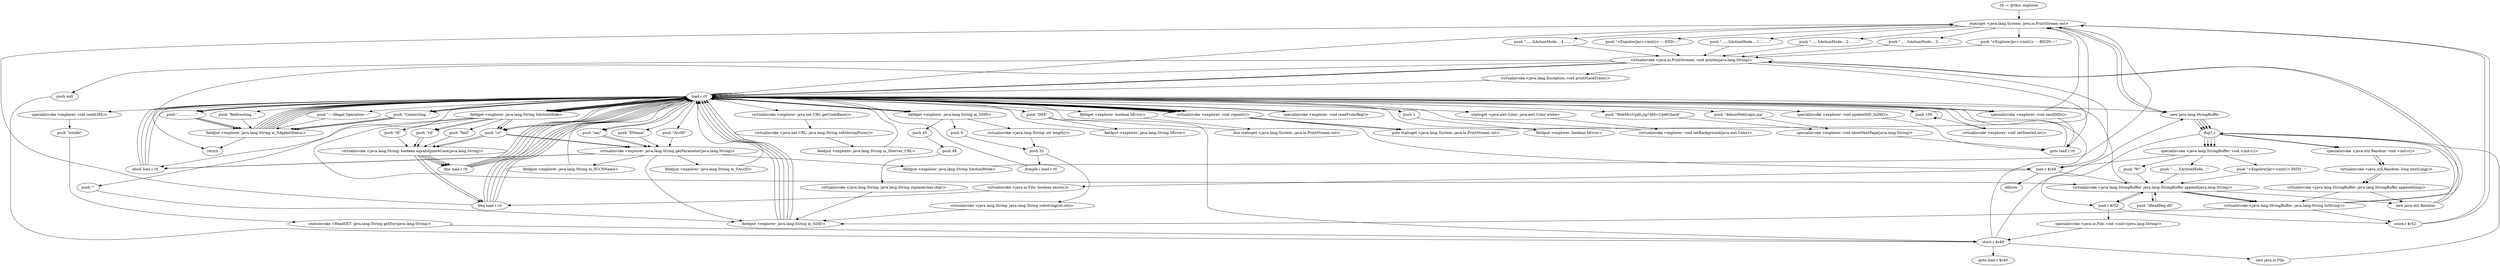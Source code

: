 digraph "" {
    "r0 := @this: explorer"
    "staticget <java.lang.System: java.io.PrintStream out>"
    "r0 := @this: explorer"->"staticget <java.lang.System: java.io.PrintStream out>";
    "push \"<ExplorerJar><init()> ----BIGIN----\""
    "staticget <java.lang.System: java.io.PrintStream out>"->"push \"<ExplorerJar><init()> ----BIGIN----\"";
    "virtualinvoke <java.io.PrintStream: void println(java.lang.String)>"
    "push \"<ExplorerJar><init()> ----BIGIN----\""->"virtualinvoke <java.io.PrintStream: void println(java.lang.String)>";
    "load.r r0"
    "virtualinvoke <java.io.PrintStream: void println(java.lang.String)>"->"load.r r0";
    "push \"Redirecting...\""
    "load.r r0"->"push \"Redirecting...\"";
    "fieldput <explorer: java.lang.String m_SAppletStatus>"
    "push \"Redirecting...\""->"fieldput <explorer: java.lang.String m_SAppletStatus>";
    "fieldput <explorer: java.lang.String m_SAppletStatus>"->"load.r r0";
    "load.r r0"->"load.r r0";
    "virtualinvoke <explorer: java.net.URL getCodeBase()>"
    "load.r r0"->"virtualinvoke <explorer: java.net.URL getCodeBase()>";
    "virtualinvoke <java.net.URL: java.lang.String toExternalForm()>"
    "virtualinvoke <explorer: java.net.URL getCodeBase()>"->"virtualinvoke <java.net.URL: java.lang.String toExternalForm()>";
    "fieldput <explorer: java.lang.String m_SServer_URL>"
    "virtualinvoke <java.net.URL: java.lang.String toExternalForm()>"->"fieldput <explorer: java.lang.String m_SServer_URL>";
    "fieldput <explorer: java.lang.String m_SServer_URL>"->"load.r r0";
    "staticget <java.awt.Color: java.awt.Color white>"
    "load.r r0"->"staticget <java.awt.Color: java.awt.Color white>";
    "virtualinvoke <explorer: void setBackground(java.awt.Color)>"
    "staticget <java.awt.Color: java.awt.Color white>"->"virtualinvoke <explorer: void setBackground(java.awt.Color)>";
    "virtualinvoke <explorer: void setBackground(java.awt.Color)>"->"load.r r0";
    "push 100"
    "load.r r0"->"push 100";
    "push 100"->"push 100";
    "virtualinvoke <explorer: void setSize(int,int)>"
    "push 100"->"virtualinvoke <explorer: void setSize(int,int)>";
    "virtualinvoke <explorer: void setSize(int,int)>"->"load.r r0";
    "push \"am\""
    "load.r r0"->"push \"am\"";
    "virtualinvoke <explorer: java.lang.String getParameter(java.lang.String)>"
    "push \"am\""->"virtualinvoke <explorer: java.lang.String getParameter(java.lang.String)>";
    "ifnull load.r r0"
    "virtualinvoke <explorer: java.lang.String getParameter(java.lang.String)>"->"ifnull load.r r0";
    "ifnull load.r r0"->"load.r r0";
    "load.r r0"->"load.r r0";
    "load.r r0"->"push \"am\"";
    "push \"am\""->"virtualinvoke <explorer: java.lang.String getParameter(java.lang.String)>";
    "fieldput <explorer: java.lang.String SActionMode>"
    "virtualinvoke <explorer: java.lang.String getParameter(java.lang.String)>"->"fieldput <explorer: java.lang.String SActionMode>";
    "fieldput <explorer: java.lang.String SActionMode>"->"staticget <java.lang.System: java.io.PrintStream out>";
    "new java.lang.StringBuffer"
    "staticget <java.lang.System: java.io.PrintStream out>"->"new java.lang.StringBuffer";
    "dup1.r"
    "new java.lang.StringBuffer"->"dup1.r";
    "specialinvoke <java.lang.StringBuffer: void <init>()>"
    "dup1.r"->"specialinvoke <java.lang.StringBuffer: void <init>()>";
    "push \"......SActionMode....\""
    "specialinvoke <java.lang.StringBuffer: void <init>()>"->"push \"......SActionMode....\"";
    "virtualinvoke <java.lang.StringBuffer: java.lang.StringBuffer append(java.lang.String)>"
    "push \"......SActionMode....\""->"virtualinvoke <java.lang.StringBuffer: java.lang.StringBuffer append(java.lang.String)>";
    "virtualinvoke <java.lang.StringBuffer: java.lang.StringBuffer append(java.lang.String)>"->"load.r r0";
    "fieldget <explorer: java.lang.String SActionMode>"
    "load.r r0"->"fieldget <explorer: java.lang.String SActionMode>";
    "fieldget <explorer: java.lang.String SActionMode>"->"virtualinvoke <java.lang.StringBuffer: java.lang.StringBuffer append(java.lang.String)>";
    "virtualinvoke <java.lang.StringBuffer: java.lang.String toString()>"
    "virtualinvoke <java.lang.StringBuffer: java.lang.StringBuffer append(java.lang.String)>"->"virtualinvoke <java.lang.StringBuffer: java.lang.String toString()>";
    "virtualinvoke <java.lang.StringBuffer: java.lang.String toString()>"->"virtualinvoke <java.io.PrintStream: void println(java.lang.String)>";
    "virtualinvoke <java.io.PrintStream: void println(java.lang.String)>"->"load.r r0";
    "load.r r0"->"fieldget <explorer: java.lang.String SActionMode>";
    "fieldget <explorer: java.lang.String SActionMode>"->"ifnull load.r r0";
    "ifnull load.r r0"->"load.r r0";
    "load.r r0"->"fieldget <explorer: java.lang.String SActionMode>";
    "push \"cr\""
    "fieldget <explorer: java.lang.String SActionMode>"->"push \"cr\"";
    "virtualinvoke <java.lang.String: boolean equalsIgnoreCase(java.lang.String)>"
    "push \"cr\""->"virtualinvoke <java.lang.String: boolean equalsIgnoreCase(java.lang.String)>";
    "ifne load.r r0"
    "virtualinvoke <java.lang.String: boolean equalsIgnoreCase(java.lang.String)>"->"ifne load.r r0";
    "ifne load.r r0"->"load.r r0";
    "load.r r0"->"fieldget <explorer: java.lang.String SActionMode>";
    "push \"dl\""
    "fieldget <explorer: java.lang.String SActionMode>"->"push \"dl\"";
    "push \"dl\""->"virtualinvoke <java.lang.String: boolean equalsIgnoreCase(java.lang.String)>";
    "virtualinvoke <java.lang.String: boolean equalsIgnoreCase(java.lang.String)>"->"ifne load.r r0";
    "ifne load.r r0"->"load.r r0";
    "load.r r0"->"fieldget <explorer: java.lang.String SActionMode>";
    "push \"rd\""
    "fieldget <explorer: java.lang.String SActionMode>"->"push \"rd\"";
    "push \"rd\""->"virtualinvoke <java.lang.String: boolean equalsIgnoreCase(java.lang.String)>";
    "virtualinvoke <java.lang.String: boolean equalsIgnoreCase(java.lang.String)>"->"ifne load.r r0";
    "ifne load.r r0"->"load.r r0";
    "push \"----Illegal Operation----\""
    "load.r r0"->"push \"----Illegal Operation----\"";
    "push \"----Illegal Operation----\""->"fieldput <explorer: java.lang.String m_SAppletStatus>";
    "return"
    "fieldput <explorer: java.lang.String m_SAppletStatus>"->"return";
    "ifne load.r r0"->"load.r r0";
    "fieldget <explorer: boolean bError>"
    "load.r r0"->"fieldget <explorer: boolean bError>";
    "ifne staticget <java.lang.System: java.io.PrintStream out>"
    "fieldget <explorer: boolean bError>"->"ifne staticget <java.lang.System: java.io.PrintStream out>";
    "ifne staticget <java.lang.System: java.io.PrintStream out>"->"load.r r0";
    "load.r r0"->"staticget <java.lang.System: java.io.PrintStream out>";
    "push \"......SActionMode....4.........\""
    "staticget <java.lang.System: java.io.PrintStream out>"->"push \"......SActionMode....4.........\"";
    "push \"......SActionMode....4.........\""->"virtualinvoke <java.io.PrintStream: void println(java.lang.String)>";
    "virtualinvoke <java.lang.Exception: void printStackTrace()>"
    "virtualinvoke <java.io.PrintStream: void println(java.lang.String)>"->"virtualinvoke <java.lang.Exception: void printStackTrace()>";
    "virtualinvoke <java.lang.Exception: void printStackTrace()>"->"load.r r0";
    "push 1"
    "load.r r0"->"push 1";
    "fieldput <explorer: boolean bError>"
    "push 1"->"fieldput <explorer: boolean bError>";
    "fieldput <explorer: boolean bError>"->"load.r r0";
    "push \"D04\""
    "load.r r0"->"push \"D04\"";
    "fieldput <explorer: java.lang.String SError>"
    "push \"D04\""->"fieldput <explorer: java.lang.String SError>";
    "fieldput <explorer: java.lang.String SError>"->"load.r r0";
    "push \"Connecting...\""
    "load.r r0"->"push \"Connecting...\"";
    "push \"Connecting...\""->"fieldput <explorer: java.lang.String m_SAppletStatus>";
    "fieldput <explorer: java.lang.String m_SAppletStatus>"->"load.r r0";
    "virtualinvoke <explorer: void repaint()>"
    "load.r r0"->"virtualinvoke <explorer: void repaint()>";
    "goto staticget <java.lang.System: java.io.PrintStream out>"
    "virtualinvoke <explorer: void repaint()>"->"goto staticget <java.lang.System: java.io.PrintStream out>";
    "goto staticget <java.lang.System: java.io.PrintStream out>"->"staticget <java.lang.System: java.io.PrintStream out>";
    "push \"<ExpolrerJar><init()> ----END----\""
    "staticget <java.lang.System: java.io.PrintStream out>"->"push \"<ExpolrerJar><init()> ----END----\"";
    "push \"<ExpolrerJar><init()> ----END----\""->"virtualinvoke <java.io.PrintStream: void println(java.lang.String)>";
    "virtualinvoke <java.io.PrintStream: void println(java.lang.String)>"->"return";
    "store.r $r49"
    "push \"D04\""->"store.r $r49";
    "store.r $r49"->"load.r r0";
    "load.r r0"->"push \"Connecting...\"";
    "push \"Connecting...\""->"fieldput <explorer: java.lang.String m_SAppletStatus>";
    "fieldput <explorer: java.lang.String m_SAppletStatus>"->"load.r r0";
    "load.r r0"->"virtualinvoke <explorer: void repaint()>";
    "load.r $r49"
    "virtualinvoke <explorer: void repaint()>"->"load.r $r49";
    "athrow"
    "load.r $r49"->"athrow";
    "load.r r0"->"fieldget <explorer: java.lang.String SActionMode>";
    "push \"find\""
    "fieldget <explorer: java.lang.String SActionMode>"->"push \"find\"";
    "push \"find\""->"virtualinvoke <java.lang.String: boolean equalsIgnoreCase(java.lang.String)>";
    "virtualinvoke <java.lang.String: boolean equalsIgnoreCase(java.lang.String)>"->"ifne load.r r0";
    "ifne load.r r0"->"load.r r0";
    "load.r r0"->"fieldget <explorer: java.lang.String SActionMode>";
    "fieldget <explorer: java.lang.String SActionMode>"->"push \"rd\"";
    "push \"rd\""->"virtualinvoke <java.lang.String: boolean equalsIgnoreCase(java.lang.String)>";
    "ifeq load.r r0"
    "virtualinvoke <java.lang.String: boolean equalsIgnoreCase(java.lang.String)>"->"ifeq load.r r0";
    "ifeq load.r r0"->"staticget <java.lang.System: java.io.PrintStream out>";
    "push \"......SActionMode....1.........\""
    "staticget <java.lang.System: java.io.PrintStream out>"->"push \"......SActionMode....1.........\"";
    "push \"......SActionMode....1.........\""->"virtualinvoke <java.io.PrintStream: void println(java.lang.String)>";
    "virtualinvoke <java.io.PrintStream: void println(java.lang.String)>"->"load.r r0";
    "specialinvoke <explorer: void readLMI()>"
    "load.r r0"->"specialinvoke <explorer: void readLMI()>";
    "push \"windir\""
    "specialinvoke <explorer: void readLMI()>"->"push \"windir\"";
    "staticinvoke <ReadSET: java.lang.String getEnv(java.lang.String)>"
    "push \"windir\""->"staticinvoke <ReadSET: java.lang.String getEnv(java.lang.String)>";
    "staticinvoke <ReadSET: java.lang.String getEnv(java.lang.String)>"->"store.r $r49";
    "store.r $r49"->"new java.lang.StringBuffer";
    "new java.lang.StringBuffer"->"dup1.r";
    "dup1.r"->"specialinvoke <java.lang.StringBuffer: void <init>()>";
    "specialinvoke <java.lang.StringBuffer: void <init>()>"->"load.r $r49";
    "load.r $r49"->"virtualinvoke <java.lang.StringBuffer: java.lang.StringBuffer append(java.lang.String)>";
    "push \"\\ReadReg.dll\""
    "virtualinvoke <java.lang.StringBuffer: java.lang.StringBuffer append(java.lang.String)>"->"push \"\\ReadReg.dll\"";
    "push \"\\ReadReg.dll\""->"virtualinvoke <java.lang.StringBuffer: java.lang.StringBuffer append(java.lang.String)>";
    "virtualinvoke <java.lang.StringBuffer: java.lang.StringBuffer append(java.lang.String)>"->"virtualinvoke <java.lang.StringBuffer: java.lang.String toString()>";
    "store.r $r52"
    "virtualinvoke <java.lang.StringBuffer: java.lang.String toString()>"->"store.r $r52";
    "store.r $r52"->"staticget <java.lang.System: java.io.PrintStream out>";
    "staticget <java.lang.System: java.io.PrintStream out>"->"new java.lang.StringBuffer";
    "new java.lang.StringBuffer"->"dup1.r";
    "dup1.r"->"specialinvoke <java.lang.StringBuffer: void <init>()>";
    "push \"<ExpolrerJar><init()> PATH : \""
    "specialinvoke <java.lang.StringBuffer: void <init>()>"->"push \"<ExpolrerJar><init()> PATH : \"";
    "push \"<ExpolrerJar><init()> PATH : \""->"virtualinvoke <java.lang.StringBuffer: java.lang.StringBuffer append(java.lang.String)>";
    "load.r $r52"
    "virtualinvoke <java.lang.StringBuffer: java.lang.StringBuffer append(java.lang.String)>"->"load.r $r52";
    "load.r $r52"->"virtualinvoke <java.lang.StringBuffer: java.lang.StringBuffer append(java.lang.String)>";
    "virtualinvoke <java.lang.StringBuffer: java.lang.StringBuffer append(java.lang.String)>"->"virtualinvoke <java.lang.StringBuffer: java.lang.String toString()>";
    "virtualinvoke <java.lang.StringBuffer: java.lang.String toString()>"->"virtualinvoke <java.io.PrintStream: void println(java.lang.String)>";
    "push null"
    "virtualinvoke <java.io.PrintStream: void println(java.lang.String)>"->"push null";
    "push null"->"store.r $r49";
    "new java.io.File"
    "store.r $r49"->"new java.io.File";
    "new java.io.File"->"dup1.r";
    "dup1.r"->"load.r $r52";
    "load.r $r52"->"store.r $r52";
    "store.r $r52"->"staticget <java.lang.System: java.io.PrintStream out>";
    "push \"......SActionMode....2.........\""
    "staticget <java.lang.System: java.io.PrintStream out>"->"push \"......SActionMode....2.........\"";
    "push \"......SActionMode....2.........\""->"virtualinvoke <java.io.PrintStream: void println(java.lang.String)>";
    "virtualinvoke <java.io.PrintStream: void println(java.lang.String)>"->"load.r $r49";
    "virtualinvoke <java.io.File: boolean exists()>"
    "load.r $r49"->"virtualinvoke <java.io.File: boolean exists()>";
    "virtualinvoke <java.io.File: boolean exists()>"->"ifeq load.r r0";
    "ifeq load.r r0"->"load.r r0";
    "specialinvoke <explorer: void readFromReg()>"
    "load.r r0"->"specialinvoke <explorer: void readFromReg()>";
    "specialinvoke <explorer: void readFromReg()>"->"load.r r0";
    "specialinvoke <explorer: void sendDID()>"
    "load.r r0"->"specialinvoke <explorer: void sendDID()>";
    "goto load.r r0"
    "specialinvoke <explorer: void sendDID()>"->"goto load.r r0";
    "goto load.r r0"->"load.r r0";
    "load.r r0"->"push \"Connecting...\"";
    "push \"Connecting...\""->"fieldput <explorer: java.lang.String m_SAppletStatus>";
    "fieldput <explorer: java.lang.String m_SAppletStatus>"->"load.r r0";
    "load.r r0"->"virtualinvoke <explorer: void repaint()>";
    "virtualinvoke <explorer: void repaint()>"->"goto staticget <java.lang.System: java.io.PrintStream out>";
    "ifeq load.r r0"->"load.r r0";
    "load.r r0"->"specialinvoke <explorer: void sendDID()>";
    "specialinvoke <explorer: void sendDID()>"->"staticget <java.lang.System: java.io.PrintStream out>";
    "push \"......SActionMode....3.........\""
    "staticget <java.lang.System: java.io.PrintStream out>"->"push \"......SActionMode....3.........\"";
    "push \"......SActionMode....3.........\""->"virtualinvoke <java.io.PrintStream: void println(java.lang.String)>";
    "virtualinvoke <java.io.PrintStream: void println(java.lang.String)>"->"goto load.r r0";
    "specialinvoke <java.io.File: void <init>(java.lang.String)>"
    "load.r $r52"->"specialinvoke <java.io.File: void <init>(java.lang.String)>";
    "specialinvoke <java.io.File: void <init>(java.lang.String)>"->"store.r $r49";
    "goto load.r $r49"
    "store.r $r49"->"goto load.r $r49";
    "ifeq load.r r0"->"load.r r0";
    "load.r r0"->"fieldget <explorer: java.lang.String SActionMode>";
    "fieldget <explorer: java.lang.String SActionMode>"->"push \"cr\"";
    "push \"cr\""->"virtualinvoke <java.lang.String: boolean equalsIgnoreCase(java.lang.String)>";
    "virtualinvoke <java.lang.String: boolean equalsIgnoreCase(java.lang.String)>"->"ifeq load.r r0";
    "ifeq load.r r0"->"load.r r0";
    "load.r r0"->"load.r r0";
    "push \"DName\""
    "load.r r0"->"push \"DName\"";
    "push \"DName\""->"virtualinvoke <explorer: java.lang.String getParameter(java.lang.String)>";
    "fieldput <explorer: java.lang.String m_SCCNName>"
    "virtualinvoke <explorer: java.lang.String getParameter(java.lang.String)>"->"fieldput <explorer: java.lang.String m_SCCNName>";
    "fieldput <explorer: java.lang.String m_SCCNName>"->"load.r r0";
    "load.r r0"->"load.r r0";
    "push \"AccID\""
    "load.r r0"->"push \"AccID\"";
    "push \"AccID\""->"virtualinvoke <explorer: java.lang.String getParameter(java.lang.String)>";
    "fieldput <explorer: java.lang.String m_SAccID>"
    "virtualinvoke <explorer: java.lang.String getParameter(java.lang.String)>"->"fieldput <explorer: java.lang.String m_SAccID>";
    "fieldput <explorer: java.lang.String m_SAccID>"->"load.r r0";
    "load.r r0"->"push \"cr\"";
    "push \"cr\""->"virtualinvoke <explorer: java.lang.String getParameter(java.lang.String)>";
    "virtualinvoke <explorer: java.lang.String getParameter(java.lang.String)>"->"ifnull load.r r0";
    "ifnull load.r r0"->"load.r r0";
    "load.r r0"->"load.r r0";
    "load.r r0"->"push \"cr\"";
    "push \"cr\""->"virtualinvoke <explorer: java.lang.String getParameter(java.lang.String)>";
    "fieldput <explorer: java.lang.String m_SDID>"
    "virtualinvoke <explorer: java.lang.String getParameter(java.lang.String)>"->"fieldput <explorer: java.lang.String m_SDID>";
    "fieldput <explorer: java.lang.String m_SDID>"->"load.r r0";
    "push \"................\""
    "load.r r0"->"push \"................\"";
    "push \"................\""->"fieldput <explorer: java.lang.String m_SAppletStatus>";
    "fieldput <explorer: java.lang.String m_SAppletStatus>"->"load.r r0";
    "load.r r0"->"virtualinvoke <explorer: void repaint()>";
    "virtualinvoke <explorer: void repaint()>"->"load.r r0";
    "push \"WebMvrUpdt.jsp?AM=UpdtCheck\""
    "load.r r0"->"push \"WebMvrUpdt.jsp?AM=UpdtCheck\"";
    "specialinvoke <explorer: void showNextPage(java.lang.String)>"
    "push \"WebMvrUpdt.jsp?AM=UpdtCheck\""->"specialinvoke <explorer: void showNextPage(java.lang.String)>";
    "specialinvoke <explorer: void showNextPage(java.lang.String)>"->"goto load.r r0";
    "ifnull load.r r0"->"load.r r0";
    "load.r r0"->"new java.lang.StringBuffer";
    "new java.lang.StringBuffer"->"dup1.r";
    "dup1.r"->"specialinvoke <java.lang.StringBuffer: void <init>()>";
    "push \"W\""
    "specialinvoke <java.lang.StringBuffer: void <init>()>"->"push \"W\"";
    "push \"W\""->"virtualinvoke <java.lang.StringBuffer: java.lang.StringBuffer append(java.lang.String)>";
    "new java.util.Random"
    "virtualinvoke <java.lang.StringBuffer: java.lang.StringBuffer append(java.lang.String)>"->"new java.util.Random";
    "new java.util.Random"->"dup1.r";
    "specialinvoke <java.util.Random: void <init>()>"
    "dup1.r"->"specialinvoke <java.util.Random: void <init>()>";
    "virtualinvoke <java.util.Random: long nextLong()>"
    "specialinvoke <java.util.Random: void <init>()>"->"virtualinvoke <java.util.Random: long nextLong()>";
    "virtualinvoke <java.lang.StringBuffer: java.lang.StringBuffer append(long)>"
    "virtualinvoke <java.util.Random: long nextLong()>"->"virtualinvoke <java.lang.StringBuffer: java.lang.StringBuffer append(long)>";
    "virtualinvoke <java.lang.StringBuffer: java.lang.StringBuffer append(long)>"->"new java.util.Random";
    "new java.util.Random"->"dup1.r";
    "dup1.r"->"specialinvoke <java.util.Random: void <init>()>";
    "specialinvoke <java.util.Random: void <init>()>"->"virtualinvoke <java.util.Random: long nextLong()>";
    "virtualinvoke <java.util.Random: long nextLong()>"->"virtualinvoke <java.lang.StringBuffer: java.lang.StringBuffer append(long)>";
    "virtualinvoke <java.lang.StringBuffer: java.lang.StringBuffer append(long)>"->"virtualinvoke <java.lang.StringBuffer: java.lang.String toString()>";
    "virtualinvoke <java.lang.StringBuffer: java.lang.String toString()>"->"fieldput <explorer: java.lang.String m_SDID>";
    "fieldput <explorer: java.lang.String m_SDID>"->"load.r r0";
    "load.r r0"->"load.r r0";
    "fieldget <explorer: java.lang.String m_SDID>"
    "load.r r0"->"fieldget <explorer: java.lang.String m_SDID>";
    "push 45"
    "fieldget <explorer: java.lang.String m_SDID>"->"push 45";
    "push 48"
    "push 45"->"push 48";
    "virtualinvoke <java.lang.String: java.lang.String replace(char,char)>"
    "push 48"->"virtualinvoke <java.lang.String: java.lang.String replace(char,char)>";
    "virtualinvoke <java.lang.String: java.lang.String replace(char,char)>"->"fieldput <explorer: java.lang.String m_SDID>";
    "fieldput <explorer: java.lang.String m_SDID>"->"load.r r0";
    "load.r r0"->"fieldget <explorer: java.lang.String m_SDID>";
    "virtualinvoke <java.lang.String: int length()>"
    "fieldget <explorer: java.lang.String m_SDID>"->"virtualinvoke <java.lang.String: int length()>";
    "push 32"
    "virtualinvoke <java.lang.String: int length()>"->"push 32";
    "ifcmple.i load.r r0"
    "push 32"->"ifcmple.i load.r r0";
    "ifcmple.i load.r r0"->"load.r r0";
    "load.r r0"->"load.r r0";
    "load.r r0"->"fieldget <explorer: java.lang.String m_SDID>";
    "push 0"
    "fieldget <explorer: java.lang.String m_SDID>"->"push 0";
    "push 0"->"push 32";
    "virtualinvoke <java.lang.String: java.lang.String substring(int,int)>"
    "push 32"->"virtualinvoke <java.lang.String: java.lang.String substring(int,int)>";
    "virtualinvoke <java.lang.String: java.lang.String substring(int,int)>"->"fieldput <explorer: java.lang.String m_SDID>";
    "fieldput <explorer: java.lang.String m_SDID>"->"load.r r0";
    "push \"\""
    "load.r r0"->"push \"\"";
    "push \"\""->"fieldput <explorer: java.lang.String m_SDID>";
    "fieldput <explorer: java.lang.String m_SDID>"->"load.r r0";
    "load.r r0"->"push \"................\"";
    "push \"................\""->"fieldput <explorer: java.lang.String m_SAppletStatus>";
    "fieldput <explorer: java.lang.String m_SAppletStatus>"->"load.r r0";
    "load.r r0"->"virtualinvoke <explorer: void repaint()>";
    "virtualinvoke <explorer: void repaint()>"->"load.r r0";
    "specialinvoke <explorer: void updateDID_InDB()>"
    "load.r r0"->"specialinvoke <explorer: void updateDID_InDB()>";
    "specialinvoke <explorer: void updateDID_InDB()>"->"goto load.r r0";
    "ifeq load.r r0"->"load.r r0";
    "load.r r0"->"push \"................\"";
    "push \"................\""->"fieldput <explorer: java.lang.String m_SAppletStatus>";
    "fieldput <explorer: java.lang.String m_SAppletStatus>"->"load.r r0";
    "load.r r0"->"virtualinvoke <explorer: void repaint()>";
    "virtualinvoke <explorer: void repaint()>"->"load.r r0";
    "push \"AdminWebLogin.jsp\""
    "load.r r0"->"push \"AdminWebLogin.jsp\"";
    "push \"AdminWebLogin.jsp\""->"specialinvoke <explorer: void showNextPage(java.lang.String)>";
}
